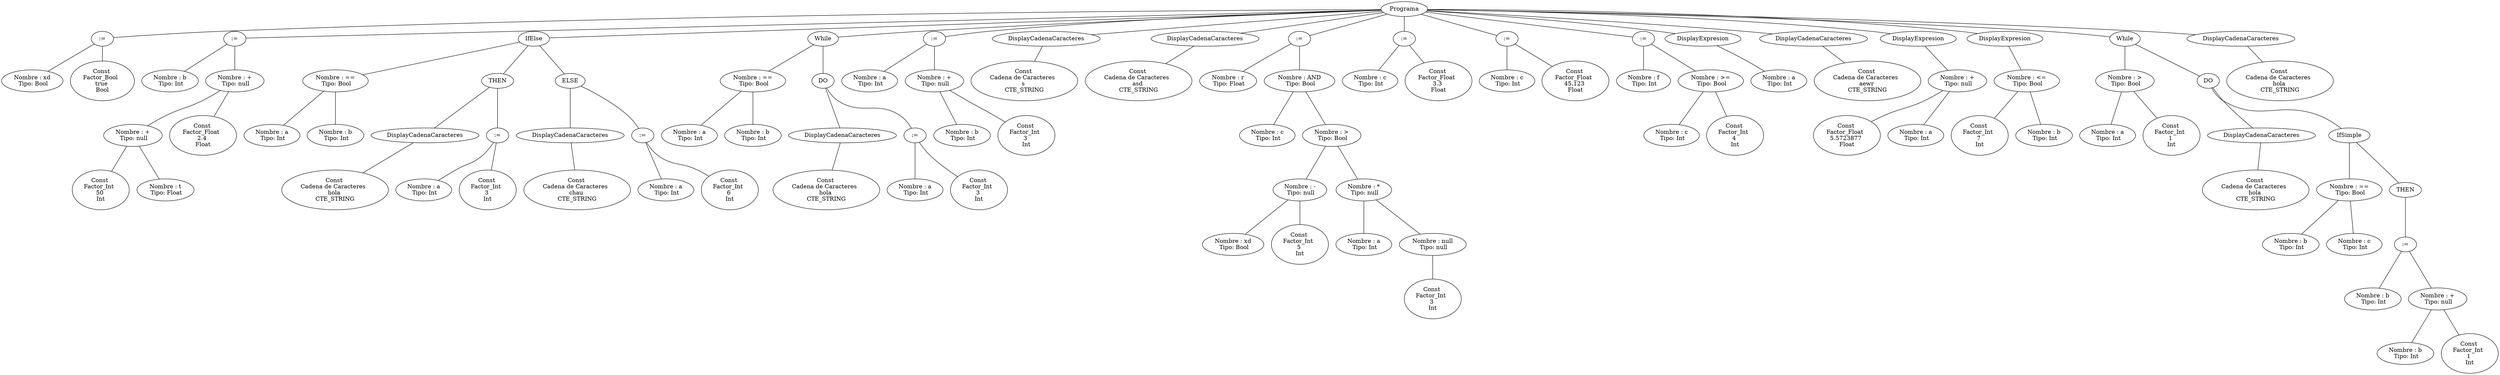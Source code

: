 graph G {nodo_1421659103[label="Programa"]
nodo_478012938[label=":="]
nodo_1421659103--nodo_478012938
nodo_1562933047[label="Nombre : xd
 Tipo: Bool"]
nodo_478012938--nodo_1562933047
nodo_147170700[label="Const 
Factor_Bool  
true 
Bool"]
nodo_478012938--nodo_147170700
nodo_863049345[label=":="]
nodo_1421659103--nodo_863049345
nodo_1870183806[label="Nombre : b
 Tipo: Int"]
nodo_863049345--nodo_1870183806
nodo_1909967712[label="Nombre : +
 Tipo: null"]
nodo_863049345--nodo_1909967712
nodo_949159280[label="Nombre : +
 Tipo: null"]
nodo_1909967712--nodo_949159280
nodo_430341888[label="Const 
Factor_Int  
50 
Int"]
nodo_949159280--nodo_430341888
nodo_729889307[label="Nombre : t
 Tipo: Float"]
nodo_949159280--nodo_729889307
nodo_514614030[label="Const 
Factor_Float  
2.4 
Float"]
nodo_1909967712--nodo_514614030
nodo_1753255864[label="IfElse"]
nodo_1421659103--nodo_1753255864
nodo_438109708[label="Nombre : ==
 Tipo: Bool"]
nodo_1753255864--nodo_438109708
nodo_1320724466[label="Nombre : a
 Tipo: Int"]
nodo_438109708--nodo_1320724466
nodo_1856013264[label="Nombre : b
 Tipo: Int"]
nodo_438109708--nodo_1856013264
nodo_17532558641[label="THEN"]
nodo_1753255864--nodo_17532558641
nodo_906709501[label="DisplayCadenaCaracteres"]
nodo_17532558641--nodo_906709501
nodo_1877430991[label="Const 
Cadena de Caracteres  
hola 
CTE_STRING"]
nodo_906709501--nodo_1877430991
nodo_2037335599[label=":="]
nodo_17532558641--nodo_2037335599
nodo_1066812350[label="Nombre : a
 Tipo: Int"]
nodo_2037335599--nodo_1066812350
nodo_715786051[label="Const 
Factor_Int  
3 
Int"]
nodo_2037335599--nodo_715786051
nodo_17532558642[label="ELSE"]
nodo_1753255864--nodo_17532558642
nodo_495960061[label="DisplayCadenaCaracteres"]
nodo_17532558642--nodo_495960061
nodo_563677876[label="Const 
Cadena de Caracteres  
chau 
CTE_STRING"]
nodo_495960061--nodo_563677876
nodo_189651064[label=":="]
nodo_17532558642--nodo_189651064
nodo_195088564[label="Nombre : a
 Tipo: Int"]
nodo_189651064--nodo_195088564
nodo_1906792720[label="Const 
Factor_Int  
6 
Int"]
nodo_189651064--nodo_1906792720
nodo_2145744967[label="While"]
nodo_1421659103--nodo_2145744967
nodo_1260019461[label="Nombre : ==
 Tipo: Bool"]
nodo_2145744967--nodo_1260019461
nodo_597959777[label="Nombre : a
 Tipo: Int"]
nodo_1260019461--nodo_597959777
nodo_1179625077[label="Nombre : b
 Tipo: Int"]
nodo_1260019461--nodo_1179625077
nodo_21457449671[label="DO"]
nodo_2145744967--nodo_21457449671
nodo_655094929[label="DisplayCadenaCaracteres"]
nodo_21457449671--nodo_655094929
nodo_1585748517[label="Const 
Cadena de Caracteres  
hola 
CTE_STRING"]
nodo_655094929--nodo_1585748517
nodo_516505063[label=":="]
nodo_21457449671--nodo_516505063
nodo_1392687608[label="Nombre : a
 Tipo: Int"]
nodo_516505063--nodo_1392687608
nodo_621697853[label="Const 
Factor_Int  
3 
Int"]
nodo_516505063--nodo_621697853
nodo_958264084[label=":="]
nodo_1421659103--nodo_958264084
nodo_975684998[label="Nombre : a
 Tipo: Int"]
nodo_958264084--nodo_975684998
nodo_1835964862[label="Nombre : +
 Tipo: null"]
nodo_958264084--nodo_1835964862
nodo_686101301[label="Nombre : b
 Tipo: Int"]
nodo_1835964862--nodo_686101301
nodo_2140415435[label="Const 
Factor_Int  
3 
Int"]
nodo_1835964862--nodo_2140415435
nodo_971060153[label="DisplayCadenaCaracteres"]
nodo_1421659103--nodo_971060153
nodo_932157190[label="Const 
Cadena de Caracteres  
s 
CTE_STRING"]
nodo_971060153--nodo_932157190
nodo_1728439091[label="DisplayCadenaCaracteres"]
nodo_1421659103--nodo_1728439091
nodo_1293968992[label="Const 
Cadena de Caracteres  
asd 
CTE_STRING"]
nodo_1728439091--nodo_1293968992
nodo_1361391592[label=":="]
nodo_1421659103--nodo_1361391592
nodo_187423557[label="Nombre : r
 Tipo: Float"]
nodo_1361391592--nodo_187423557
nodo_1373795419[label="Nombre : AND
 Tipo: Bool"]
nodo_1361391592--nodo_1373795419
nodo_2126460164[label="Nombre : c
 Tipo: Int"]
nodo_1373795419--nodo_2126460164
nodo_1476049467[label="Nombre : >
 Tipo: Bool"]
nodo_1373795419--nodo_1476049467
nodo_1917841777[label="Nombre : -
 Tipo: null"]
nodo_1476049467--nodo_1917841777
nodo_686619796[label="Nombre : xd
 Tipo: Bool"]
nodo_1917841777--nodo_686619796
nodo_404782795[label="Const 
Factor_Int  
5 
Int"]
nodo_1917841777--nodo_404782795
nodo_1881110714[label="Nombre : *
 Tipo: null"]
nodo_1476049467--nodo_1881110714
nodo_1474560648[label="Nombre : a
 Tipo: Int"]
nodo_1881110714--nodo_1474560648
nodo_70881584[label="Nombre : null
 Tipo: null"]
nodo_1881110714--nodo_70881584
nodo_413359292[label="Const 
Factor_Int  
3 
Int"]
nodo_70881584--nodo_413359292
nodo_1370700096[label=":="]
nodo_1421659103--nodo_1370700096
nodo_254030931[label="Nombre : c
 Tipo: Int"]
nodo_1370700096--nodo_254030931
nodo_1401711765[label="Const 
Factor_Float  
3.3 
Float"]
nodo_1370700096--nodo_1401711765
nodo_1804855408[label=":="]
nodo_1421659103--nodo_1804855408
nodo_1155052822[label="Nombre : c
 Tipo: Int"]
nodo_1804855408--nodo_1155052822
nodo_330420097[label="Const 
Factor_Float  
45.123 
Float"]
nodo_1804855408--nodo_330420097
nodo_2139778292[label=":="]
nodo_1421659103--nodo_2139778292
nodo_176539787[label="Nombre : f
 Tipo: Int"]
nodo_2139778292--nodo_176539787
nodo_2056135607[label="Nombre : >=
 Tipo: Bool"]
nodo_2139778292--nodo_2056135607
nodo_1540086099[label="Nombre : c
 Tipo: Int"]
nodo_2056135607--nodo_1540086099
nodo_335188563[label="Const 
Factor_Int  
4 
Int"]
nodo_2056135607--nodo_335188563
nodo_1763586436[label="DisplayExpresion"]
nodo_1421659103--nodo_1763586436
nodo_941949276[label="Nombre : a
 Tipo: Int"]
nodo_1763586436--nodo_941949276
nodo_1172245919[label="DisplayCadenaCaracteres"]
nodo_1421659103--nodo_1172245919
nodo_1604438893[label="Const 
Cadena de Caracteres  
aewr 
CTE_STRING"]
nodo_1172245919--nodo_1604438893
nodo_589192134[label="DisplayExpresion"]
nodo_1421659103--nodo_589192134
nodo_512757374[label="Nombre : +
 Tipo: null"]
nodo_589192134--nodo_512757374
nodo_1432411033[label="Const 
Factor_Float  
5.5723877 
Float"]
nodo_512757374--nodo_1432411033
nodo_102407464[label="Nombre : a
 Tipo: Int"]
nodo_512757374--nodo_102407464
nodo_313724966[label="DisplayExpresion"]
nodo_1421659103--nodo_313724966
nodo_1832674614[label="Nombre : <=
 Tipo: Bool"]
nodo_313724966--nodo_1832674614
nodo_1894899759[label="Const 
Factor_Int  
7 
Int"]
nodo_1832674614--nodo_1894899759
nodo_575721668[label="Nombre : b
 Tipo: Int"]
nodo_1832674614--nodo_575721668
nodo_1160010018[label="While"]
nodo_1421659103--nodo_1160010018
nodo_1793929814[label="Nombre : >
 Tipo: Bool"]
nodo_1160010018--nodo_1793929814
nodo_910238788[label="Nombre : a
 Tipo: Int"]
nodo_1793929814--nodo_910238788
nodo_1693908523[label="Const 
Factor_Int  
1 
Int"]
nodo_1793929814--nodo_1693908523
nodo_11600100181[label="DO"]
nodo_1160010018--nodo_11600100181
nodo_1624583437[label="DisplayCadenaCaracteres"]
nodo_11600100181--nodo_1624583437
nodo_1904867942[label="Const 
Cadena de Caracteres  
hola 
CTE_STRING"]
nodo_1624583437--nodo_1904867942
nodo_1420242707[label="IfSimple"]
nodo_11600100181--nodo_1420242707
nodo_262209652[label="Nombre : ==
 Tipo: Bool"]
nodo_1420242707--nodo_262209652
nodo_1594443351[label="Nombre : b
 Tipo: Int"]
nodo_262209652--nodo_1594443351
nodo_215874619[label="Nombre : c
 Tipo: Int"]
nodo_262209652--nodo_215874619
nodo_14202427071[label="THEN"]
nodo_1420242707--nodo_14202427071
nodo_922821131[label=":="]
nodo_14202427071--nodo_922821131
nodo_1886945604[label="Nombre : b
 Tipo: Int"]
nodo_922821131--nodo_1886945604
nodo_816068299[label="Nombre : +
 Tipo: null"]
nodo_922821131--nodo_816068299
nodo_1188428232[label="Nombre : b
 Tipo: Int"]
nodo_816068299--nodo_1188428232
nodo_1400579259[label="Const 
Factor_Int  
1 
Int"]
nodo_816068299--nodo_1400579259
nodo_2072718071[label="DisplayCadenaCaracteres"]
nodo_1421659103--nodo_2072718071
nodo_1419628112[label="Const 
Cadena de Caracteres  
hola 
CTE_STRING"]
nodo_2072718071--nodo_1419628112
}
